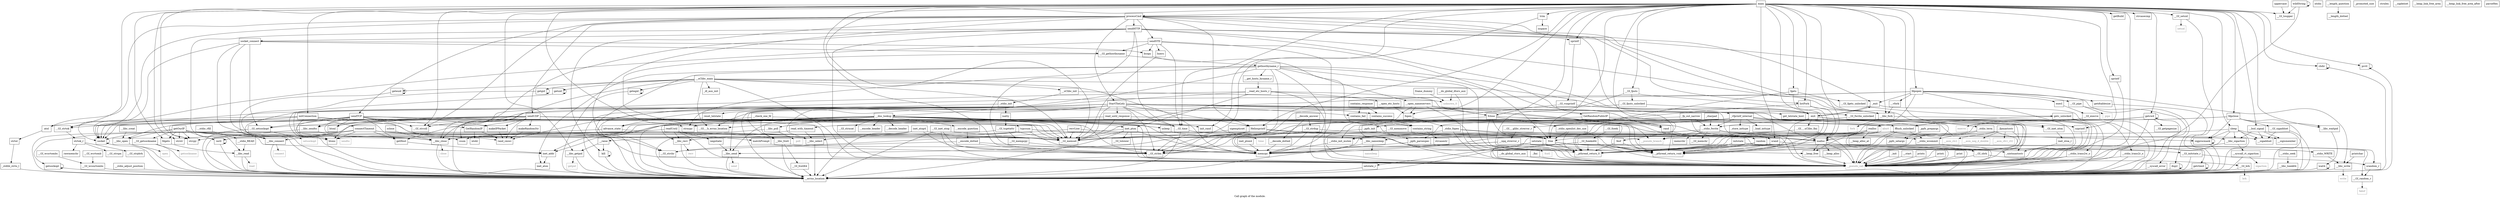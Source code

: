 digraph "Call graph of the module." {
  label="Call graph of the module.";
  node [shape=record];

  Node_recvLine [label="{recvLine}"];
  Node_get_telstate_host [label="{get_telstate_host}"];
  Node___GI_fcntl64 [label="{__GI_fcntl64}"];
  Node___GI_pipe [label="{__GI_pipe}"];
  Node_GetRandomPublicIP [label="{GetRandomPublicIP}"];
  Node_readUntil [label="{readUntil}"];
  Node_sendUDP [label="{sendUDP}"];
  Node_GetRandomIP [label="{GetRandomIP}"];
  Node___libc_fcntl [label="{__libc_fcntl}"];
  Node_sendTCP [label="{sendTCP}"];
  Node_csum [label="{csum}"];
  Node_processCmd [label="{processCmd}"];
  Node_contains_response [label="{contains_response}"];
  Node_chdir [label="{chdir}"];
  Node_connectTimeout [label="{connectTimeout}"];
  Node_listFork [label="{listFork}"];
  Node__exit [label="{_exit}"];
  Node_StartTheLelz [label="{StartTheLelz}"];
  Node_read_until_response [label="{read_until_response}"];
  Node_read_with_timeout [label="{read_with_timeout}"];
  Node_advance_state [label="{advance_state}"];
  Node_negotiate [label="{negotiate}"];
  Node_sendSTD [label="{sendSTD}"];
  Node___GI_getpagesize [label="{__GI_getpagesize}"];
  Node_contains_string [label="{contains_string}"];
  Node_tcpcsum [label="{tcpcsum}"];
  Node_initConnection [label="{initConnection}"];
  Node_getOurIP [label="{getOurIP}"];
  Node_makeIPPacket [label="{makeIPPacket}"];
  Node_getBuild [label="{getBuild}"];
  Node_sclose [label="{sclose}"];
  Node_getdtablesize [label="{getdtablesize}"];
  Node_matchPrompt [label="{matchPrompt}"];
  Node_reset_telstate [label="{reset_telstate}"];
  Node_contains_success [label="{contains_success}"];
  Node_contains_fail [label="{contains_fail}"];
  Node_sendHTTP [label="{sendHTTP}"];
  Node_ntohs [label="{ntohs}"];
  Node_htonl [label="{htonl}"];
  Node___libc_getpid [label="{__libc_getpid}"];
  Node_getrlimit [label="{getrlimit}"];
  Node_ioctl [label="{ioctl}"];
  Node_kill [label="{kill}"];
  Node___libc_open [label="{__libc_open}"];
  Node___libc_creat [label="{__libc_creat}"];
  Node_prctl [label="{prctl}"];
  Node___libc_read [label="{__libc_read}"];
  Node___libc_select [label="{__libc_select}"];
  Node___GI_setsid [label="{__GI_setsid}"];
  Node_sigprocmask [label="{sigprocmask}"];
  Node___GI_time [label="{__GI_time}"];
  Node___vfork [label="{__vfork}"];
  Node___libc_waitpid [label="{__libc_waitpid}"];
  Node___libc_write [label="{__libc_write}"];
  Node_isspace [label="{isspace}"];
  Node___GI_toupper [label="{__GI_toupper}"];
  Node___errno_location [label="{__errno_location}"];
  Node_fclose [label="{fclose}"];
  Node_fopen [label="{fopen}"];
  Node_sprintf [label="{sprintf}"];
  Node___GI_vsnprintf [label="{__GI_vsnprintf}"];
  Node__stdio_fopen [label="{_stdio_fopen}"];
  Node__stdio_init [label="{_stdio_init}"];
  Node___stdio_init_mutex [label="{__stdio_init_mutex}"];
  Node__stdio_term [label="{_stdio_term}"];
  Node___stdio_wcommit [label="{__stdio_wcommit}"];
  Node__charpad [label="{_charpad}"];
  Node__fp_out_narrow [label="{_fp_out_narrow}"];
  Node__vfprintf_internal [label="{_vfprintf_internal}"];
  Node__ppfs_init [label="{_ppfs_init}"];
  Node__ppfs_prepargs [label="{_ppfs_prepargs}"];
  Node__ppfs_setargs [label="{_ppfs_setargs}"];
  Node___GI_mempcpy [label="{__GI_mempcpy}"];
  Node_memrchr [label="{memrchr}"];
  Node_strtok_r [label="{strtok_r}"];
  Node___GI_strpbrk [label="{__GI_strpbrk}"];
  Node_inet_aton [label="{inet_aton}"];
  Node___dns_lookup [label="{__dns_lookup}"];
  Node___open_nameservers [label="{__open_nameservers}"];
  Node___get_hosts_byname_r [label="{__get_hosts_byname_r}"];
  Node_abort [label="{abort}"];
  Node__dl_aux_init [label="{_dl_aux_init}"];
  Node___GI_brk [label="{__GI_brk}"];
  Node___libc_poll [label="{__libc_poll}"];
  Node___GI_fseek [label="{__GI_fseek}"];
  Node___GI_fseeko64 [label="{__GI_fseeko64}"];
  Node___stdio_READ [label="{__stdio_READ}"];
  Node___stdio_adjust_position [label="{__stdio_adjust_position}"];
  Node___stdio_rfill [label="{__stdio_rfill}"];
  Node___stdio_trans2r_o [label="{__stdio_trans2r_o}"];
  Node___stdio_seek [label="{__stdio_seek}"];
  Node_rawmemchr [label="{rawmemchr}"];
  Node___GI_strncat [label="{__GI_strncat}"];
  Node___GI_strspn [label="{__GI_strspn}"];
  Node___GI_strdup [label="{__GI_strdup}"];
  Node_inet_pton4 [label="{inet_pton4}"];
  Node_inet_pton [label="{inet_pton}"];
  Node_inet_ntop4 [label="{inet_ntop4}"];
  Node___GI_inet_ntop [label="{__GI_inet_ntop}"];
  Node___encode_header [label="{__encode_header}"];
  Node___decode_header [label="{__decode_header}"];
  Node___encode_question [label="{__encode_question}"];
  Node___length_question [label="{__length_question}"];
  Node___decode_answer [label="{__decode_answer}"];
  Node___open_etc_hosts [label="{__open_etc_hosts}"];
  Node___read_etc_hosts_r [label="{__read_etc_hosts_r}"];
  Node___raise [label="{__raise}"];
  Node___libc_lseek64 [label="{__libc_lseek64}"];
  Node___GI_tolower [label="{__GI_tolower}"];
  Node___encode_dotted [label="{__encode_dotted}"];
  Node___decode_dotted [label="{__decode_dotted}"];
  Node___length_dotted [label="{__length_dotted}"];
  Node___do_global_ctors_aux [label="{__do_global_ctors_aux}"];
  Node__fini [label="{_fini}"];
  Node___asm_neg_d_double [color="gray50", fontcolor="gray50", label="{__asm_neg_d_double}"];
  Node___asm_cfc1_i32 [color="gray50", fontcolor="gray50", label="{__asm_cfc1_i32}"];
  Node___asm_ctc1 [color="gray50", fontcolor="gray50", label="{__asm_ctc1}"];
  Node_unknown_0 [color="gray50", fontcolor="gray50", label="{unknown_0}"];
  Node_pipe [color="gray50", fontcolor="gray50", label="{pipe}"];
  Node_fcntl [color="gray50", fontcolor="gray50", label="{fcntl}"];
  Node_close [color="gray50", fontcolor="gray50", label="{close}"];
  Node_fork [color="gray50", fontcolor="gray50", label="{fork}"];
  Node_getpid [color="gray50", fontcolor="gray50", label="{getpid}"];
  Node_read [color="gray50", fontcolor="gray50", label="{read}"];
  Node_setsid [color="gray50", fontcolor="gray50", label="{setsid}"];
  Node_time [color="gray50", fontcolor="gray50", label="{time}"];
  Node_write [color="gray50", fontcolor="gray50", label="{write}"];
  Node_connect [color="gray50", fontcolor="gray50", label="{connect}"];
  Node_getsockname [color="gray50", fontcolor="gray50", label="{getsockname}"];
  Node_recv [color="gray50", fontcolor="gray50", label="{recv}"];
  Node_send [color="gray50", fontcolor="gray50", label="{send}"];
  Node_sendto [color="gray50", fontcolor="gray50", label="{sendto}"];
  Node_setsockopt [color="gray50", fontcolor="gray50", label="{setsockopt}"];
  Node_sigaction [color="gray50", fontcolor="gray50", label="{sigaction}"];
  Node_execve [color="gray50", fontcolor="gray50", label="{execve}"];
  Node_nanosleep [color="gray50", fontcolor="gray50", label="{nanosleep}"];
  Node_brk [color="gray50", fontcolor="gray50", label="{brk}"];
  Node_poll [color="gray50", fontcolor="gray50", label="{poll}"];
  Node_abort [color="gray50", fontcolor="gray50", label="{abort}"];
  Node_fabsf [color="gray50", fontcolor="gray50", label="{fabsf}"];
  Node___libc_fork [label="{__libc_fork}"];
  Node_getcwd [label="{getcwd}"];
  Node__promoted_size [label="{_promoted_size}"];
  Node__ppfs_parsespec [label="{_ppfs_parsespec}"];
  Node_feof [label="{feof}"];
  Node_fgets [label="{fgets}"];
  Node___GI_fputs [label="{__GI_fputs}"];
  Node__stdio_openlist_dec_use [label="{_stdio_openlist_dec_use}"];
  Node_fflush_unlocked [label="{fflush_unlocked}"];
  Node___GI_fgets_unlocked [label="{__GI_fgets_unlocked}"];
  Node___GI_fputs_unlocked [label="{__GI_fputs_unlocked}"];
  Node___GI_fwrite_unlocked [label="{__GI_fwrite_unlocked}"];
  Node_memcpy [label="{memcpy}"];
  Node___GI_memset [label="{__GI_memset}"];
  Node___GI_strchr [label="{__GI_strchr}"];
  Node___GI_strcoll [label="{__GI_strcoll}"];
  Node_strcpy [label="{strcpy}"];
  Node___GI_strlen [label="{__GI_strlen}"];
  Node_strncpy [label="{strncpy}"];
  Node_strnlen [label="{strnlen}"];
  Node_strstr [label="{strstr}"];
  Node___GI___glibc_strerror_r [label="{__GI___glibc_strerror_r}"];
  Node___xpg_strerror_r [label="{__xpg_strerror_r}"];
  Node_bcopy [label="{bcopy}"];
  Node_bzero [label="{bzero}"];
  Node_strcasecmp [label="{strcasecmp}"];
  Node_strcasestr [label="{strcasestr}"];
  Node___GI_strtok [label="{__GI_strtok}"];
  Node_isatty [label="{isatty}"];
  Node___GI_tcgetattr [label="{__GI_tcgetattr}"];
  Node_ntohl [label="{ntohl}"];
  Node_open [color="gray50", fontcolor="gray50", label="{open}"];
  Node_htons [label="{htons}"];
  Node_inet_ntoa_r [label="{inet_ntoa_r}"];
  Node___GI_inet_ntoa [label="{__GI_inet_ntoa}"];
  Node_inet_addr [label="{inet_addr}"];
  Node___GI_gethostbyname [label="{__GI_gethostbyname}"];
  Node_gethostbyname_r [label="{gethostbyname_r}"];
  Node___libc_connect [label="{__libc_connect}"];
  Node___GI_getsockname [label="{__GI_getsockname}"];
  Node_getsockopt [label="{getsockopt}"];
  Node___libc_recv [label="{__libc_recv}"];
  Node___libc_send [label="{__libc_send}"];
  Node___libc_sendto [label="{__libc_sendto}"];
  Node___GI_setsockopt [label="{__GI_setsockopt}"];
  Node_socket [label="{socket}"];
  Node___GI_sigaddset [label="{__GI_sigaddset}"];
  Node_sigemptyset [label="{sigemptyset}"];
  Node___bsd_signal [label="{__bsd_signal}"];
  Node___sigismember [label="{__sigismember}"];
  Node___sigaddset [label="{__sigaddset}"];
  Node___sigdelset [label="{__sigdelset}"];
  Node_malloc [label="{malloc}"];
  Node_free [label="{free}"];
  Node_realloc [label="{realloc}"];
  Node___heap_alloc [label="{__heap_alloc}"];
  Node___heap_alloc_at [label="{__heap_alloc_at}"];
  Node___heap_link_free_area [label="{__heap_link_free_area}"];
  Node___heap_link_free_area_after [label="{__heap_link_free_area_after}"];
  Node___heap_free [label="{__heap_free}"];
  Node_rand [label="{rand}"];
  Node_random [label="{random}"];
  Node_setstate [label="{setstate}"];
  Node_initstate [label="{initstate}"];
  Node_srand [label="{srand}"];
  Node_setstate_r [label="{setstate_r}"];
  Node___GI_random_r [label="{__GI_random_r}"];
  Node_srandom_r [label="{srandom_r}"];
  Node___GI_initstate_r [label="{__GI_initstate_r}"];
  Node_atol [label="{atol}"];
  Node_strtol [label="{strtol}"];
  Node__stdlib_strto_l [label="{_stdlib_strto_l}"];
  Node_exit [label="{exit}"];
  Node_execl [label="{execl}"];
  Node_sleep [label="{sleep}"];
  Node_usleep [label="{usleep}"];
  Node___GI___uClibc_fini [label="{__GI___uClibc_fini}"];
  Node___pthread_return_0 [label="{__pthread_return_0}"];
  Node___pthread_return_void [label="{__pthread_return_void}"];
  Node___check_one_fd [label="{__check_one_fd}"];
  Node___uClibc_init [label="{__uClibc_init}"];
  Node___uClibc_main [label="{__uClibc_main}"];
  Node___syscall_error [label="{__syscall_error}"];
  Node___libc_sigaction [label="{__libc_sigaction}"];
  Node___syscall_rt_sigaction [label="{__syscall_rt_sigaction}"];
  Node___GI_execve [label="{__GI_execve}"];
  Node_getegid [label="{getegid}"];
  Node_geteuid [label="{geteuid}"];
  Node_getgid [label="{getgid}"];
  Node_getuid [label="{getuid}"];
  Node___libc_nanosleep [label="{__libc_nanosleep}"];
  Node___GI_sbrk [label="{__GI_sbrk}"];
  Node_wait4 [label="{wait4}"];
  Node___GI___h_errno_location [label="{__GI___h_errno_location}"];
  Node___GI_wcrtomb [label="{__GI_wcrtomb}"];
  Node___GI_wcsrtombs [label="{__GI_wcsrtombs}"];
  Node___GI_wcsnrtombs [label="{__GI_wcsnrtombs}"];
  Node___stdio_WRITE [label="{__stdio_WRITE}"];
  Node___stdio_fwrite [label="{__stdio_fwrite}"];
  Node___stdio_trans2w_o [label="{__stdio_trans2w_o}"];
  Node__load_inttype [label="{_load_inttype}"];
  Node__store_inttype [label="{_store_inttype}"];
  Node__uintmaxtostr [label="{_uintmaxtostr}"];
  Node__fpmaxtostr [label="{_fpmaxtostr}"];
  Node_getc_unlocked [label="{getc_unlocked}"];
  Node___GI_memchr [label="{__GI_memchr}"];
  Node___GI_memmove [label="{__GI_memmove}"];
  Node_socket_connect [label="{socket_connect}"];
  Node___libc_close [label="{__libc_close}"];
  Node_dup2 [label="{dup2}"];
  Node___pseudo_call [color="gray50", fontcolor="gray50", label="{__pseudo_call}"];
  Node___pseudo_branch [color="gray50", fontcolor="gray50", label="{__pseudo_branch}"];
  Node__init [label="{_init}"];
  Node___do_global_dtors_aux [label="{__do_global_dtors_aux}"];
  Node_frame_dummy [label="{frame_dummy}"];
  Node___start [label="{__start}"];
  Node_init_rand [label="{init_rand}"];
  Node_rand_cmwc [label="{rand_cmwc}"];
  Node_trim [label="{trim}"];
  Node_printchar [label="{printchar}"];
  Node_prints [label="{prints}"];
  Node_printi [label="{printi}"];
  Node_print [label="{print}"];
  Node_zprintf [label="{zprintf}"];
  Node_szprintf [label="{szprintf}"];
  Node_Heliosprintf [label="{Heliosprintf}"];
  Node_fdpopen [label="{fdpopen}"];
  Node_main [label="{main}"];
  Node_fdpclose [label="{fdpclose}"];
  Node_fdgets [label="{fdgets}"];
  Node_parseHex [label="{parseHex}"];
  Node_wildString [label="{wildString}"];
  Node_getHost [label="{getHost}"];
  Node_uppercase [label="{uppercase}"];
  Node_makeRandomStr [label="{makeRandomStr}"];
  Node_recvLine -> Node___libc_select;
  Node_recvLine -> Node___GI_memset;
  Node_recvLine -> Node___pseudo_call;
  Node_get_telstate_host -> Node___GI_inet_ntoa;
  Node___GI_fcntl64 -> Node___errno_location;
  Node___GI_pipe -> Node_pipe;
  Node___GI_pipe -> Node___syscall_error;
  Node_GetRandomPublicIP -> Node_inet_addr;
  Node_GetRandomPublicIP -> Node_rand;
  Node_GetRandomPublicIP -> Node_szprintf;
  Node_readUntil -> Node_negotiate;
  Node_readUntil -> Node_matchPrompt;
  Node_readUntil -> Node_strstr;
  Node_readUntil -> Node___libc_recv;
  Node_readUntil -> Node___pseudo_call;
  Node_sendUDP -> Node_GetRandomIP;
  Node_sendUDP -> Node_csum;
  Node_sendUDP -> Node_makeIPPacket;
  Node_sendUDP -> Node_htonl;
  Node_sendUDP -> Node___GI_time;
  Node_sendUDP -> Node___GI_memset;
  Node_sendUDP -> Node_htons;
  Node_sendUDP -> Node___libc_sendto;
  Node_sendUDP -> Node___GI_setsockopt;
  Node_sendUDP -> Node_socket;
  Node_sendUDP -> Node_malloc;
  Node_sendUDP -> Node_rand;
  Node_sendUDP -> Node_srand;
  Node_sendUDP -> Node_usleep;
  Node_sendUDP -> Node___pseudo_call;
  Node_sendUDP -> Node_init_rand;
  Node_sendUDP -> Node_rand_cmwc;
  Node_sendUDP -> Node_getHost;
  Node_sendUDP -> Node_makeRandomStr;
  Node_GetRandomIP -> Node_ntohl;
  Node_GetRandomIP -> Node_rand_cmwc;
  Node___libc_fcntl -> Node___GI_fcntl64;
  Node___libc_fcntl -> Node___errno_location;
  Node___libc_fcntl -> Node_fcntl;
  Node_sendTCP -> Node_GetRandomIP;
  Node_sendTCP -> Node_csum;
  Node_sendTCP -> Node_tcpcsum;
  Node_sendTCP -> Node_makeIPPacket;
  Node_sendTCP -> Node_htonl;
  Node_sendTCP -> Node___GI_time;
  Node_sendTCP -> Node___GI_memset;
  Node_sendTCP -> Node___GI_strcoll;
  Node_sendTCP -> Node___GI_strtok;
  Node_sendTCP -> Node_htons;
  Node_sendTCP -> Node___libc_sendto;
  Node_sendTCP -> Node___GI_setsockopt;
  Node_sendTCP -> Node_socket;
  Node_sendTCP -> Node_rand_cmwc;
  Node_sendTCP -> Node_getHost;
  Node_processCmd -> Node_sendUDP;
  Node_processCmd -> Node_sendTCP;
  Node_processCmd -> Node_listFork;
  Node_processCmd -> Node__exit;
  Node_processCmd -> Node_StartTheLelz;
  Node_processCmd -> Node_sendSTD;
  Node_processCmd -> Node_sendHTTP;
  Node_processCmd -> Node_kill;
  Node_processCmd -> Node___libc_fork;
  Node_processCmd -> Node___GI_strchr;
  Node_processCmd -> Node___GI_strcoll;
  Node_processCmd -> Node___GI_strtok;
  Node_processCmd -> Node_atol;
  Node_processCmd -> Node_exit;
  Node_processCmd -> Node___pseudo_call;
  Node_processCmd -> Node_Heliosprintf;
  Node_contains_response -> Node_contains_success;
  Node_contains_response -> Node_contains_fail;
  Node_chdir -> Node_chdir;
  Node_chdir -> Node___errno_location;
  Node_connectTimeout -> Node___libc_fcntl;
  Node_connectTimeout -> Node___libc_select;
  Node_connectTimeout -> Node___errno_location;
  Node_connectTimeout -> Node___GI_memset;
  Node_connectTimeout -> Node_htons;
  Node_connectTimeout -> Node___libc_connect;
  Node_connectTimeout -> Node_getsockopt;
  Node_connectTimeout -> Node___pseudo_call;
  Node_connectTimeout -> Node_getHost;
  Node_listFork -> Node___libc_fork;
  Node_listFork -> Node_malloc;
  Node_listFork -> Node_free;
  Node__exit -> Node___errno_location;
  Node__exit -> Node_exit;
  Node_StartTheLelz -> Node_get_telstate_host;
  Node_StartTheLelz -> Node_GetRandomPublicIP;
  Node_StartTheLelz -> Node___libc_fcntl;
  Node_StartTheLelz -> Node_read_until_response;
  Node_StartTheLelz -> Node_advance_state;
  Node_StartTheLelz -> Node_reset_telstate;
  Node_StartTheLelz -> Node_contains_success;
  Node_StartTheLelz -> Node_contains_fail;
  Node_StartTheLelz -> Node___libc_select;
  Node_StartTheLelz -> Node___GI_time;
  Node_StartTheLelz -> Node___errno_location;
  Node_StartTheLelz -> Node___GI_memset;
  Node_StartTheLelz -> Node___GI_strlen;
  Node_StartTheLelz -> Node_htons;
  Node_StartTheLelz -> Node___libc_connect;
  Node_StartTheLelz -> Node___libc_send;
  Node_StartTheLelz -> Node_socket;
  Node_StartTheLelz -> Node_malloc;
  Node_StartTheLelz -> Node_srand;
  Node_StartTheLelz -> Node___pseudo_call;
  Node_StartTheLelz -> Node___pseudo_branch;
  Node_StartTheLelz -> Node_rand_cmwc;
  Node_StartTheLelz -> Node_Heliosprintf;
  Node_read_until_response -> Node_read_with_timeout;
  Node_read_until_response -> Node_contains_string;
  Node_read_until_response -> Node___GI_memset;
  Node_read_with_timeout -> Node___libc_select;
  Node_read_with_timeout -> Node___libc_recv;
  Node_advance_state -> Node___GI_memset;
  Node_advance_state -> Node___libc_close;
  Node_negotiate -> Node___libc_send;
  Node_sendSTD -> Node___GI_time;
  Node_sendSTD -> Node_memcpy;
  Node_sendSTD -> Node_bcopy;
  Node_sendSTD -> Node_bzero;
  Node_sendSTD -> Node___GI_gethostbyname;
  Node_sendSTD -> Node_socket;
  Node_sendSTD -> Node_rand;
  Node_contains_string -> Node_strcasestr;
  Node_tcpcsum -> Node_csum;
  Node_tcpcsum -> Node_memcpy;
  Node_tcpcsum -> Node_htons;
  Node_tcpcsum -> Node_malloc;
  Node_tcpcsum -> Node_free;
  Node_initConnection -> Node_connectTimeout;
  Node_initConnection -> Node_abort;
  Node_initConnection -> Node___GI_memset;
  Node_initConnection -> Node___GI_strchr;
  Node_initConnection -> Node_strcpy;
  Node_initConnection -> Node_socket;
  Node_initConnection -> Node_atol;
  Node_initConnection -> Node___libc_close;
  Node_getOurIP -> Node_ioctl;
  Node_getOurIP -> Node___libc_open;
  Node_getOurIP -> Node___GI_memset;
  Node_getOurIP -> Node_strcpy;
  Node_getOurIP -> Node_strstr;
  Node_getOurIP -> Node_htons;
  Node_getOurIP -> Node_inet_addr;
  Node_getOurIP -> Node___libc_connect;
  Node_getOurIP -> Node___GI_getsockname;
  Node_getOurIP -> Node_socket;
  Node_getOurIP -> Node___libc_close;
  Node_getOurIP -> Node_fdgets;
  Node_makeIPPacket -> Node_rand_cmwc;
  Node_sclose -> Node___libc_close;
  Node_getdtablesize -> Node_getrlimit;
  Node_matchPrompt -> Node___GI_strlen;
  Node_reset_telstate -> Node_advance_state;
  Node_contains_success -> Node_contains_string;
  Node_contains_fail -> Node_contains_string;
  Node_sendHTTP -> Node___libc_read;
  Node_sendHTTP -> Node___GI_time;
  Node_sendHTTP -> Node___libc_write;
  Node_sendHTTP -> Node_sprintf;
  Node_sendHTTP -> Node___libc_fork;
  Node_sendHTTP -> Node___GI_strlen;
  Node_sendHTTP -> Node_exit;
  Node_sendHTTP -> Node_socket_connect;
  Node_sendHTTP -> Node___libc_close;
  Node_sendHTTP -> Node___pseudo_call;
  Node___libc_getpid -> Node___errno_location;
  Node___libc_getpid -> Node_getpid;
  Node_getrlimit -> Node_getrlimit;
  Node_getrlimit -> Node___errno_location;
  Node_ioctl -> Node_ioctl;
  Node_ioctl -> Node___errno_location;
  Node_kill -> Node_kill;
  Node_kill -> Node___errno_location;
  Node___libc_open -> Node___errno_location;
  Node___libc_open -> Node_open;
  Node___libc_creat -> Node___libc_open;
  Node_prctl -> Node_prctl;
  Node_prctl -> Node___errno_location;
  Node___libc_read -> Node___errno_location;
  Node___libc_read -> Node_read;
  Node___libc_select -> Node___errno_location;
  Node___GI_setsid -> Node___errno_location;
  Node___GI_setsid -> Node_setsid;
  Node_sigprocmask -> Node_sigprocmask;
  Node_sigprocmask -> Node___errno_location;
  Node___GI_time -> Node___errno_location;
  Node___GI_time -> Node_time;
  Node___vfork -> Node___libc_fork;
  Node___libc_waitpid -> Node_wait4;
  Node___libc_write -> Node___errno_location;
  Node___libc_write -> Node_write;
  Node_fclose -> Node__stdio_openlist_dec_use;
  Node_fclose -> Node_fflush_unlocked;
  Node_fclose -> Node_free;
  Node_fclose -> Node___pthread_return_0;
  Node_fclose -> Node___pthread_return_void;
  Node_fclose -> Node___pseudo_call;
  Node_fopen -> Node__stdio_fopen;
  Node_sprintf -> Node___GI_vsnprintf;
  Node___GI_vsnprintf -> Node___stdio_init_mutex;
  Node___GI_vsnprintf -> Node__vfprintf_internal;
  Node__stdio_fopen -> Node___stdio_init_mutex;
  Node__stdio_fopen -> Node_malloc;
  Node__stdio_fopen -> Node_free;
  Node__stdio_fopen -> Node___pseudo_call;
  Node__stdio_init -> Node___errno_location;
  Node__stdio_init -> Node_isatty;
  Node___stdio_init_mutex -> Node_memcpy;
  Node__stdio_term -> Node___stdio_init_mutex;
  Node__stdio_term -> Node___stdio_wcommit;
  Node__stdio_term -> Node___pseudo_call;
  Node___stdio_wcommit -> Node___stdio_WRITE;
  Node__charpad -> Node___stdio_fwrite;
  Node__fp_out_narrow -> Node___GI_strlen;
  Node__fp_out_narrow -> Node___stdio_fwrite;
  Node__fp_out_narrow -> Node___pseudo_call;
  Node__vfprintf_internal -> Node__ppfs_init;
  Node__vfprintf_internal -> Node__ppfs_prepargs;
  Node__vfprintf_internal -> Node__ppfs_setargs;
  Node__vfprintf_internal -> Node__ppfs_parsespec;
  Node__vfprintf_internal -> Node___GI_strlen;
  Node__vfprintf_internal -> Node___GI___glibc_strerror_r;
  Node__vfprintf_internal -> Node___stdio_fwrite;
  Node__vfprintf_internal -> Node__load_inttype;
  Node__vfprintf_internal -> Node__store_inttype;
  Node__vfprintf_internal -> Node__uintmaxtostr;
  Node__vfprintf_internal -> Node___pseudo_call;
  Node__ppfs_init -> Node__ppfs_parsespec;
  Node__ppfs_init -> Node___GI_memset;
  Node__ppfs_prepargs -> Node__ppfs_setargs;
  Node___GI_mempcpy -> Node_memcpy;
  Node_strtok_r -> Node___GI_strpbrk;
  Node_strtok_r -> Node_rawmemchr;
  Node_strtok_r -> Node___GI_strspn;
  Node___dns_lookup -> Node___errno_location;
  Node___dns_lookup -> Node___libc_poll;
  Node___dns_lookup -> Node___GI_strncat;
  Node___dns_lookup -> Node_inet_pton;
  Node___dns_lookup -> Node___encode_header;
  Node___dns_lookup -> Node___decode_header;
  Node___dns_lookup -> Node___encode_question;
  Node___dns_lookup -> Node_memcpy;
  Node___dns_lookup -> Node___GI_memset;
  Node___dns_lookup -> Node___GI_strlen;
  Node___dns_lookup -> Node_strncpy;
  Node___dns_lookup -> Node_inet_addr;
  Node___dns_lookup -> Node___libc_connect;
  Node___dns_lookup -> Node___libc_recv;
  Node___dns_lookup -> Node___libc_send;
  Node___dns_lookup -> Node_socket;
  Node___dns_lookup -> Node_malloc;
  Node___dns_lookup -> Node_free;
  Node___dns_lookup -> Node___pthread_return_0;
  Node___dns_lookup -> Node___pthread_return_void;
  Node___dns_lookup -> Node___GI___h_errno_location;
  Node___dns_lookup -> Node___libc_close;
  Node___dns_lookup -> Node___pseudo_call;
  Node___open_nameservers -> Node_fclose;
  Node___open_nameservers -> Node_fopen;
  Node___open_nameservers -> Node___GI_strcoll;
  Node___open_nameservers -> Node___pthread_return_0;
  Node___open_nameservers -> Node___pthread_return_void;
  Node___open_nameservers -> Node___GI___h_errno_location;
  Node___open_nameservers -> Node___pseudo_call;
  Node___get_hosts_byname_r -> Node___read_etc_hosts_r;
  Node_abort -> Node_sigprocmask;
  Node_abort -> Node___raise;
  Node_abort -> Node___sigaddset;
  Node_abort -> Node___pthread_return_0;
  Node_abort -> Node___libc_sigaction;
  Node_abort -> Node___pseudo_call;
  Node___GI_brk -> Node___errno_location;
  Node___GI_brk -> Node_brk;
  Node___libc_poll -> Node___errno_location;
  Node___libc_poll -> Node_poll;
  Node___GI_fseek -> Node___GI_fseeko64;
  Node___GI_fseeko64 -> Node___errno_location;
  Node___GI_fseeko64 -> Node___pthread_return_0;
  Node___GI_fseeko64 -> Node___pthread_return_void;
  Node___GI_fseeko64 -> Node___pseudo_call;
  Node___stdio_READ -> Node___libc_read;
  Node___stdio_adjust_position -> Node___errno_location;
  Node___stdio_rfill -> Node___stdio_READ;
  Node___stdio_trans2r_o -> Node___errno_location;
  Node___stdio_trans2r_o -> Node___pseudo_call;
  Node___stdio_seek -> Node___libc_lseek64;
  Node___GI_strdup -> Node_memcpy;
  Node___GI_strdup -> Node___GI_strlen;
  Node___GI_strdup -> Node_malloc;
  Node_inet_pton4 -> Node_memcpy;
  Node_inet_pton -> Node___errno_location;
  Node_inet_pton -> Node___GI_tolower;
  Node_inet_pton -> Node_memcpy;
  Node_inet_pton -> Node___GI_memset;
  Node_inet_pton -> Node___GI_strchr;
  Node_inet_pton -> Node___pseudo_call;
  Node_inet_ntop4 -> Node___errno_location;
  Node_inet_ntop4 -> Node___GI_memset;
  Node_inet_ntop4 -> Node_strcpy;
  Node_inet_ntop4 -> Node___GI_strlen;
  Node___GI_inet_ntop -> Node___errno_location;
  Node___GI_inet_ntop -> Node___GI_memset;
  Node___GI_inet_ntop -> Node___GI_strlen;
  Node___GI_inet_ntop -> Node___pseudo_call;
  Node___encode_question -> Node___encode_dotted;
  Node___length_question -> Node___length_dotted;
  Node___decode_answer -> Node___GI_strdup;
  Node___decode_answer -> Node___decode_dotted;
  Node___open_etc_hosts -> Node_fopen;
  Node___read_etc_hosts_r -> Node___errno_location;
  Node___read_etc_hosts_r -> Node_fclose;
  Node___read_etc_hosts_r -> Node_inet_pton;
  Node___read_etc_hosts_r -> Node___open_etc_hosts;
  Node___read_etc_hosts_r -> Node___GI_strcoll;
  Node___read_etc_hosts_r -> Node___pseudo_call;
  Node___raise -> Node___libc_getpid;
  Node___raise -> Node_kill;
  Node___libc_lseek64 -> Node___errno_location;
  Node___encode_dotted -> Node_memcpy;
  Node___encode_dotted -> Node___GI_strchr;
  Node___encode_dotted -> Node___GI_strlen;
  Node___decode_dotted -> Node_memcpy;
  Node___do_global_ctors_aux -> Node___pseudo_call;
  Node__fini -> Node___pseudo_call;
  Node___libc_fork -> Node___errno_location;
  Node___libc_fork -> Node_fork;
  Node_getcwd -> Node___GI_getpagesize;
  Node_getcwd -> Node___errno_location;
  Node_getcwd -> Node_getcwd;
  Node_getcwd -> Node_malloc;
  Node_getcwd -> Node_realloc;
  Node_getcwd -> Node___pseudo_call;
  Node__ppfs_parsespec -> Node_memcpy;
  Node__ppfs_parsespec -> Node___pseudo_call;
  Node_feof -> Node___pthread_return_0;
  Node_feof -> Node___pthread_return_void;
  Node_fgets -> Node___GI_fgets_unlocked;
  Node_fgets -> Node___pthread_return_0;
  Node_fgets -> Node___pthread_return_void;
  Node___GI_fputs -> Node___GI_fputs_unlocked;
  Node___GI_fputs -> Node___pthread_return_0;
  Node___GI_fputs -> Node___pthread_return_void;
  Node__stdio_openlist_dec_use -> Node_free;
  Node__stdio_openlist_dec_use -> Node___pthread_return_0;
  Node__stdio_openlist_dec_use -> Node___pthread_return_void;
  Node_fflush_unlocked -> Node___stdio_wcommit;
  Node_fflush_unlocked -> Node___pthread_return_0;
  Node_fflush_unlocked -> Node___pthread_return_void;
  Node_fflush_unlocked -> Node___pseudo_call;
  Node___GI_fgets_unlocked -> Node_getc_unlocked;
  Node___GI_fputs_unlocked -> Node___GI_fwrite_unlocked;
  Node___GI_fputs_unlocked -> Node___GI_strlen;
  Node___GI_fwrite_unlocked -> Node___stdio_fwrite;
  Node___GI_fwrite_unlocked -> Node___stdio_trans2w_o;
  Node___GI_fwrite_unlocked -> Node___pseudo_call;
  Node___GI___glibc_strerror_r -> Node___xpg_strerror_r;
  Node___xpg_strerror_r -> Node___errno_location;
  Node___xpg_strerror_r -> Node_memcpy;
  Node___xpg_strerror_r -> Node___GI_strlen;
  Node___xpg_strerror_r -> Node__uintmaxtostr;
  Node_bcopy -> Node___GI_memmove;
  Node_bzero -> Node___GI_memset;
  Node___GI_strtok -> Node_strtok_r;
  Node_isatty -> Node___GI_tcgetattr;
  Node___GI_tcgetattr -> Node_ioctl;
  Node___GI_tcgetattr -> Node___GI_mempcpy;
  Node___GI_tcgetattr -> Node___GI_memset;
  Node_inet_ntoa_r -> Node__uintmaxtostr;
  Node___GI_inet_ntoa -> Node_inet_ntoa_r;
  Node_inet_addr -> Node_inet_aton;
  Node___GI_gethostbyname -> Node_gethostbyname_r;
  Node___GI_gethostbyname -> Node___GI___h_errno_location;
  Node_gethostbyname_r -> Node___errno_location;
  Node_gethostbyname_r -> Node_inet_aton;
  Node_gethostbyname_r -> Node___dns_lookup;
  Node_gethostbyname_r -> Node___open_nameservers;
  Node_gethostbyname_r -> Node___get_hosts_byname_r;
  Node_gethostbyname_r -> Node_memcpy;
  Node_gethostbyname_r -> Node_strncpy;
  Node_gethostbyname_r -> Node_free;
  Node_gethostbyname_r -> Node___pthread_return_0;
  Node_gethostbyname_r -> Node___pthread_return_void;
  Node_gethostbyname_r -> Node___pseudo_call;
  Node___libc_connect -> Node___errno_location;
  Node___libc_connect -> Node_connect;
  Node___GI_getsockname -> Node___errno_location;
  Node___GI_getsockname -> Node_getsockname;
  Node_getsockopt -> Node___errno_location;
  Node_getsockopt -> Node_getsockopt;
  Node___libc_recv -> Node___errno_location;
  Node___libc_recv -> Node_recv;
  Node___libc_send -> Node___errno_location;
  Node___libc_send -> Node_send;
  Node___libc_sendto -> Node___errno_location;
  Node___libc_sendto -> Node_sendto;
  Node___GI_setsockopt -> Node___errno_location;
  Node___GI_setsockopt -> Node_setsockopt;
  Node_socket -> Node___errno_location;
  Node_socket -> Node_socket;
  Node___GI_sigaddset -> Node___errno_location;
  Node___GI_sigaddset -> Node___sigaddset;
  Node_sigemptyset -> Node___GI_memset;
  Node___bsd_signal -> Node___errno_location;
  Node___bsd_signal -> Node___sigismember;
  Node___bsd_signal -> Node___sigaddset;
  Node___bsd_signal -> Node___libc_sigaction;
  Node_malloc -> Node___heap_alloc;
  Node_malloc -> Node___heap_free;
  Node_malloc -> Node___pthread_return_0;
  Node_malloc -> Node___GI_sbrk;
  Node_malloc -> Node___pseudo_call;
  Node_free -> Node___heap_free;
  Node_free -> Node___pthread_return_0;
  Node_free -> Node___GI_sbrk;
  Node_free -> Node___pseudo_call;
  Node_realloc -> Node_memcpy;
  Node_realloc -> Node_malloc;
  Node_realloc -> Node_free;
  Node_realloc -> Node___heap_alloc_at;
  Node_realloc -> Node___heap_free;
  Node_realloc -> Node___pthread_return_0;
  Node_realloc -> Node___pseudo_call;
  Node___heap_free -> Node___pseudo_call;
  Node_rand -> Node_random;
  Node_random -> Node___GI_random_r;
  Node_random -> Node___pthread_return_0;
  Node_random -> Node___pthread_return_void;
  Node_setstate -> Node_setstate_r;
  Node_setstate -> Node___pthread_return_0;
  Node_setstate -> Node___pthread_return_void;
  Node_initstate -> Node___GI_initstate_r;
  Node_initstate -> Node___pthread_return_0;
  Node_initstate -> Node___pthread_return_void;
  Node_srand -> Node_srandom_r;
  Node_srand -> Node___pthread_return_0;
  Node_srand -> Node___pthread_return_void;
  Node_setstate_r -> Node___errno_location;
  Node___GI_random_r -> Node_fabsf;
  Node_srandom_r -> Node___GI_random_r;
  Node___GI_initstate_r -> Node___errno_location;
  Node___GI_initstate_r -> Node_srandom_r;
  Node_atol -> Node_strtol;
  Node_strtol -> Node__stdlib_strto_l;
  Node__stdlib_strto_l -> Node___errno_location;
  Node_exit -> Node__exit;
  Node_exit -> Node__stdio_term;
  Node_exit -> Node___GI___uClibc_fini;
  Node_exit -> Node___pthread_return_0;
  Node_exit -> Node___pthread_return_void;
  Node_exit -> Node___pseudo_call;
  Node_execl -> Node___GI_execve;
  Node_sleep -> Node_sigprocmask;
  Node_sleep -> Node___errno_location;
  Node_sleep -> Node___sigismember;
  Node_sleep -> Node___sigaddset;
  Node_sleep -> Node___libc_sigaction;
  Node_sleep -> Node___libc_nanosleep;
  Node_sleep -> Node___pseudo_call;
  Node_usleep -> Node___libc_nanosleep;
  Node___GI___uClibc_fini -> Node___pseudo_call;
  Node___GI___uClibc_fini -> Node___pseudo_branch;
  Node___check_one_fd -> Node___libc_fcntl;
  Node___check_one_fd -> Node___libc_open;
  Node___check_one_fd -> Node_abort;
  Node___uClibc_init -> Node__stdio_init;
  Node___uClibc_init -> Node_unknown_0;
  Node___uClibc_main -> Node___errno_location;
  Node___uClibc_main -> Node__dl_aux_init;
  Node___uClibc_main -> Node_memcpy;
  Node___uClibc_main -> Node___GI_memset;
  Node___uClibc_main -> Node_exit;
  Node___uClibc_main -> Node___uClibc_init;
  Node___uClibc_main -> Node_getegid;
  Node___uClibc_main -> Node_geteuid;
  Node___uClibc_main -> Node_getgid;
  Node___uClibc_main -> Node_getuid;
  Node___uClibc_main -> Node___GI___h_errno_location;
  Node___uClibc_main -> Node___pseudo_call;
  Node___syscall_error -> Node___errno_location;
  Node___libc_sigaction -> Node_memcpy;
  Node___libc_sigaction -> Node___syscall_rt_sigaction;
  Node___syscall_rt_sigaction -> Node___errno_location;
  Node___syscall_rt_sigaction -> Node_sigaction;
  Node___GI_execve -> Node___errno_location;
  Node___GI_execve -> Node_execve;
  Node_getegid -> Node___errno_location;
  Node_getegid -> Node_getegid;
  Node_geteuid -> Node___errno_location;
  Node_geteuid -> Node_geteuid;
  Node_getgid -> Node___errno_location;
  Node_getgid -> Node_getgid;
  Node_getuid -> Node___errno_location;
  Node_getuid -> Node_getuid;
  Node___libc_nanosleep -> Node___errno_location;
  Node___libc_nanosleep -> Node_nanosleep;
  Node___GI_sbrk -> Node___GI_brk;
  Node___GI_sbrk -> Node___pseudo_call;
  Node_wait4 -> Node___errno_location;
  Node_wait4 -> Node_wait4;
  Node___GI_wcrtomb -> Node___GI_wcsnrtombs;
  Node___GI_wcsrtombs -> Node___GI_wcsnrtombs;
  Node___GI_wcsnrtombs -> Node___errno_location;
  Node___stdio_WRITE -> Node___libc_write;
  Node___stdio_fwrite -> Node___stdio_wcommit;
  Node___stdio_fwrite -> Node_memrchr;
  Node___stdio_fwrite -> Node_memcpy;
  Node___stdio_fwrite -> Node___GI_memchr;
  Node___stdio_fwrite -> Node___pseudo_call;
  Node___stdio_fwrite -> Node___pseudo_branch;
  Node___stdio_trans2w_o -> Node___errno_location;
  Node___stdio_trans2w_o -> Node___pseudo_call;
  Node__fpmaxtostr -> Node___asm_neg_d_double;
  Node__fpmaxtostr -> Node___asm_cfc1_i32;
  Node__fpmaxtostr -> Node___asm_ctc1;
  Node__fpmaxtostr -> Node___GI_memset;
  Node__fpmaxtostr -> Node___pseudo_call;
  Node_getc_unlocked -> Node___stdio_trans2r_o;
  Node_getc_unlocked -> Node_fflush_unlocked;
  Node_getc_unlocked -> Node___pseudo_call;
  Node___GI_memmove -> Node_memcpy;
  Node___GI_memmove -> Node___pseudo_branch;
  Node_socket_connect -> Node_bcopy;
  Node_socket_connect -> Node_htons;
  Node_socket_connect -> Node___GI_gethostbyname;
  Node_socket_connect -> Node___libc_connect;
  Node_socket_connect -> Node___GI_setsockopt;
  Node_socket_connect -> Node_socket;
  Node___libc_close -> Node___errno_location;
  Node___libc_close -> Node_close;
  Node_dup2 -> Node___errno_location;
  Node_dup2 -> Node_dup2;
  Node__init -> Node___pseudo_call;
  Node___do_global_dtors_aux -> Node_unknown_0;
  Node___do_global_dtors_aux -> Node___pseudo_call;
  Node_frame_dummy -> Node_unknown_0;
  Node___start -> Node___pseudo_call;
  Node_trim -> Node_isspace;
  Node_trim -> Node___GI_strlen;
  Node_printchar -> Node___libc_write;
  Node_prints -> Node___pseudo_call;
  Node_printi -> Node___pseudo_call;
  Node_print -> Node___pseudo_call;
  Node_zprintf -> Node___pseudo_call;
  Node_szprintf -> Node___pseudo_call;
  Node_Heliosprintf -> Node___GI_memset;
  Node_Heliosprintf -> Node___GI_strlen;
  Node_Heliosprintf -> Node___libc_send;
  Node_Heliosprintf -> Node_malloc;
  Node_Heliosprintf -> Node_free;
  Node_Heliosprintf -> Node___pseudo_call;
  Node_fdpopen -> Node___GI_pipe;
  Node_fdpopen -> Node__exit;
  Node_fdpopen -> Node_getdtablesize;
  Node_fdpopen -> Node___vfork;
  Node_fdpopen -> Node___GI_memset;
  Node_fdpopen -> Node_malloc;
  Node_fdpopen -> Node_execl;
  Node_fdpopen -> Node___libc_close;
  Node_fdpopen -> Node_dup2;
  Node_fdpopen -> Node___pseudo_call;
  Node_main -> Node_processCmd;
  Node_main -> Node_chdir;
  Node_main -> Node_listFork;
  Node_main -> Node_initConnection;
  Node_main -> Node_getBuild;
  Node_main -> Node___libc_getpid;
  Node_main -> Node_prctl;
  Node_main -> Node___GI_setsid;
  Node_main -> Node___GI_time;
  Node_main -> Node___libc_waitpid;
  Node_main -> Node___GI_toupper;
  Node_main -> Node_fclose;
  Node_main -> Node_fopen;
  Node_main -> Node_sprintf;
  Node_main -> Node___libc_fork;
  Node_main -> Node_getcwd;
  Node_main -> Node_feof;
  Node_main -> Node_fgets;
  Node_main -> Node___GI_fputs;
  Node_main -> Node___GI_memset;
  Node_main -> Node___GI_strcoll;
  Node_main -> Node_strcpy;
  Node_main -> Node___GI_strlen;
  Node_main -> Node_strncpy;
  Node_main -> Node_strstr;
  Node_main -> Node_strcasecmp;
  Node_main -> Node___GI_strtok;
  Node_main -> Node___GI_inet_ntoa;
  Node_main -> Node___bsd_signal;
  Node_main -> Node_malloc;
  Node_main -> Node_free;
  Node_main -> Node_srand;
  Node_main -> Node_exit;
  Node_main -> Node_sleep;
  Node_main -> Node___pseudo_call;
  Node_main -> Node_init_rand;
  Node_main -> Node_trim;
  Node_main -> Node_zprintf;
  Node_main -> Node_szprintf;
  Node_main -> Node_Heliosprintf;
  Node_main -> Node_fdpopen;
  Node_main -> Node_fdpclose;
  Node_main -> Node_fdgets;
  Node_fdpclose -> Node_sigprocmask;
  Node_fdpclose -> Node___libc_waitpid;
  Node_fdpclose -> Node___errno_location;
  Node_fdpclose -> Node___GI_sigaddset;
  Node_fdpclose -> Node_sigemptyset;
  Node_fdpclose -> Node___libc_close;
  Node_fdgets -> Node___libc_read;
  Node_wildString -> Node___GI_toupper;
  Node_wildString -> Node___pseudo_call;
  Node_wildString -> Node_wildString;
  Node_getHost -> Node_inet_addr;
  Node_uppercase -> Node___GI_toupper;
  Node_makeRandomStr -> Node_rand_cmwc;
}
